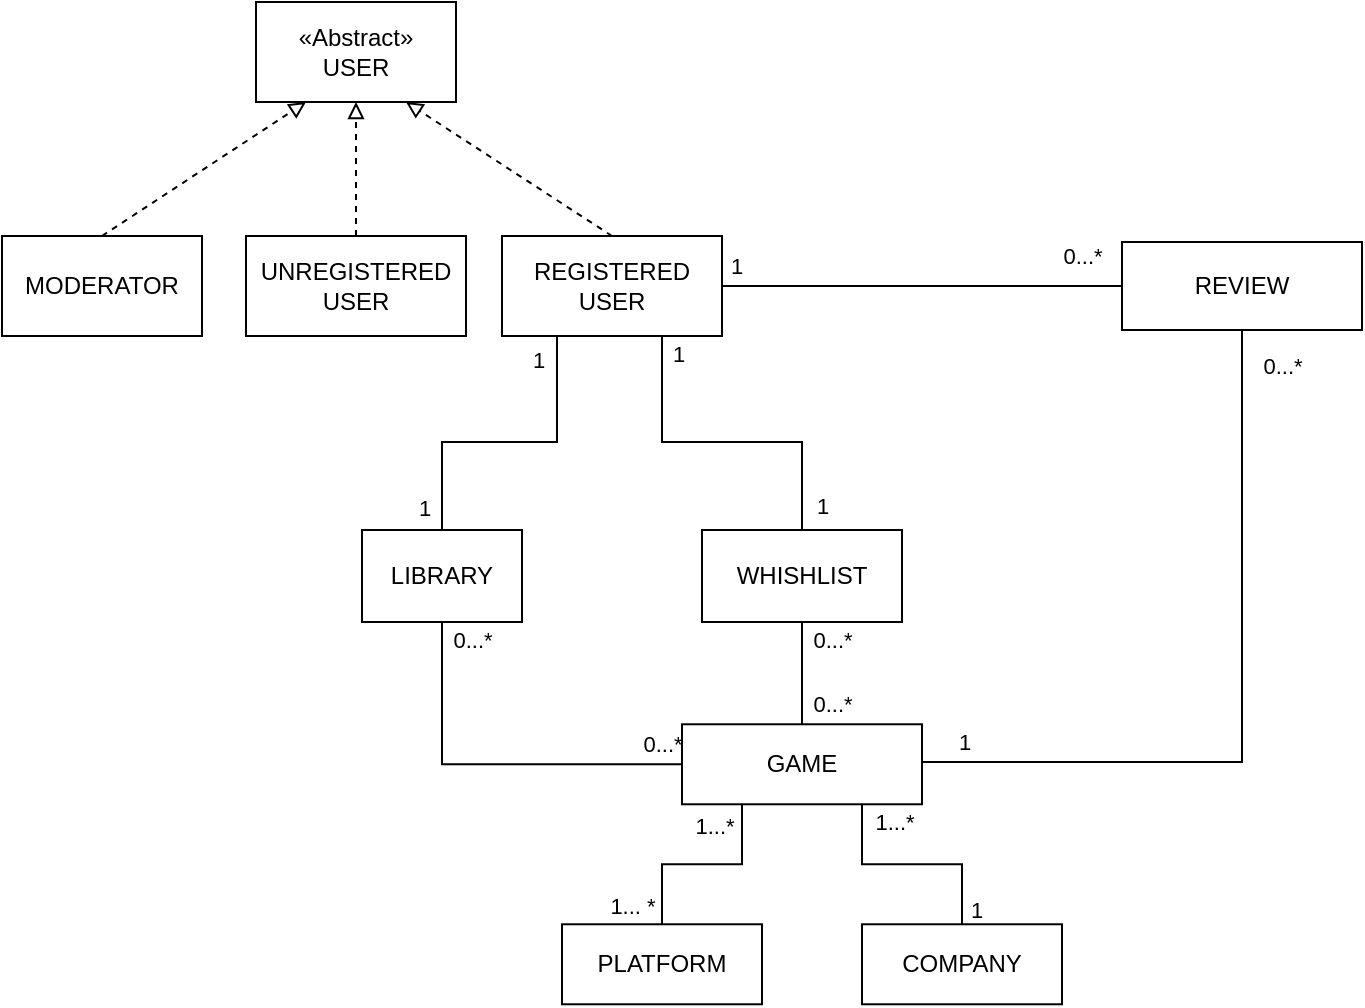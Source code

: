 <mxfile>
    <diagram id="C5RBs43oDa-KdzZeNtuy" name="Page-1">
        <mxGraphModel dx="867" dy="749" grid="1" gridSize="10" guides="1" tooltips="1" connect="1" arrows="1" fold="1" page="1" pageScale="1" pageWidth="827" pageHeight="1169" math="0" shadow="0">
            <root>
                <mxCell id="WIyWlLk6GJQsqaUBKTNV-0"/>
                <mxCell id="WIyWlLk6GJQsqaUBKTNV-1" parent="WIyWlLk6GJQsqaUBKTNV-0"/>
                <mxCell id="_b6vlirzOlypI_W9VNAc-0" value="«Abstract»&lt;br&gt;USER" style="rounded=0;whiteSpace=wrap;html=1;" parent="WIyWlLk6GJQsqaUBKTNV-1" vertex="1">
                    <mxGeometry x="197" y="60" width="100" height="50" as="geometry"/>
                </mxCell>
                <mxCell id="_b6vlirzOlypI_W9VNAc-5" value="" style="endArrow=block;html=1;rounded=0;endFill=0;dashed=1;exitX=0.5;exitY=0;exitDx=0;exitDy=0;entryX=0.25;entryY=1;entryDx=0;entryDy=0;" parent="WIyWlLk6GJQsqaUBKTNV-1" source="_b6vlirzOlypI_W9VNAc-6" target="_b6vlirzOlypI_W9VNAc-0" edge="1">
                    <mxGeometry width="50" height="50" relative="1" as="geometry">
                        <mxPoint x="225" y="160" as="sourcePoint"/>
                        <mxPoint x="224.8" y="110" as="targetPoint"/>
                    </mxGeometry>
                </mxCell>
                <mxCell id="_b6vlirzOlypI_W9VNAc-6" value="MODERATOR" style="rounded=0;whiteSpace=wrap;html=1;" parent="WIyWlLk6GJQsqaUBKTNV-1" vertex="1">
                    <mxGeometry x="70" y="177" width="100" height="50" as="geometry"/>
                </mxCell>
                <mxCell id="_b6vlirzOlypI_W9VNAc-7" value="" style="endArrow=block;html=1;rounded=0;endFill=0;dashed=1;exitX=0.5;exitY=0;exitDx=0;exitDy=0;entryX=0.5;entryY=1;entryDx=0;entryDy=0;" parent="WIyWlLk6GJQsqaUBKTNV-1" source="_b6vlirzOlypI_W9VNAc-8" target="_b6vlirzOlypI_W9VNAc-0" edge="1">
                    <mxGeometry width="50" height="50" relative="1" as="geometry">
                        <mxPoint x="345" y="170" as="sourcePoint"/>
                        <mxPoint x="344.8" y="120" as="targetPoint"/>
                    </mxGeometry>
                </mxCell>
                <mxCell id="_b6vlirzOlypI_W9VNAc-8" value="UNREGISTERED&lt;br&gt;USER" style="rounded=0;whiteSpace=wrap;html=1;" parent="WIyWlLk6GJQsqaUBKTNV-1" vertex="1">
                    <mxGeometry x="192" y="177" width="110" height="50" as="geometry"/>
                </mxCell>
                <mxCell id="_b6vlirzOlypI_W9VNAc-9" value="" style="endArrow=block;html=1;rounded=0;endFill=0;dashed=1;exitX=0.5;exitY=0;exitDx=0;exitDy=0;entryX=0.75;entryY=1;entryDx=0;entryDy=0;" parent="WIyWlLk6GJQsqaUBKTNV-1" source="_b6vlirzOlypI_W9VNAc-10" target="_b6vlirzOlypI_W9VNAc-0" edge="1">
                    <mxGeometry width="50" height="50" relative="1" as="geometry">
                        <mxPoint x="485" y="160" as="sourcePoint"/>
                        <mxPoint x="260" y="130" as="targetPoint"/>
                    </mxGeometry>
                </mxCell>
                <mxCell id="_b6vlirzOlypI_W9VNAc-22" style="edgeStyle=orthogonalEdgeStyle;rounded=0;orthogonalLoop=1;jettySize=auto;html=1;exitX=0.25;exitY=1;exitDx=0;exitDy=0;entryX=0.5;entryY=0;entryDx=0;entryDy=0;endArrow=none;endFill=0;" parent="WIyWlLk6GJQsqaUBKTNV-1" source="_b6vlirzOlypI_W9VNAc-10" target="_b6vlirzOlypI_W9VNAc-12" edge="1">
                    <mxGeometry relative="1" as="geometry">
                        <Array as="points">
                            <mxPoint x="348" y="280"/>
                            <mxPoint x="290" y="280"/>
                        </Array>
                    </mxGeometry>
                </mxCell>
                <mxCell id="_b6vlirzOlypI_W9VNAc-40" value="1" style="edgeLabel;html=1;align=center;verticalAlign=middle;resizable=0;points=[];" parent="_b6vlirzOlypI_W9VNAc-22" vertex="1" connectable="0">
                    <mxGeometry x="-0.827" y="-4" relative="1" as="geometry">
                        <mxPoint x="-6" y="-2" as="offset"/>
                    </mxGeometry>
                </mxCell>
                <mxCell id="_b6vlirzOlypI_W9VNAc-41" value="1" style="edgeLabel;html=1;align=center;verticalAlign=middle;resizable=0;points=[];" parent="_b6vlirzOlypI_W9VNAc-22" vertex="1" connectable="0">
                    <mxGeometry x="0.849" y="4" relative="1" as="geometry">
                        <mxPoint x="-13" as="offset"/>
                    </mxGeometry>
                </mxCell>
                <mxCell id="_b6vlirzOlypI_W9VNAc-25" style="edgeStyle=orthogonalEdgeStyle;rounded=0;orthogonalLoop=1;jettySize=auto;html=1;exitX=1;exitY=0.5;exitDx=0;exitDy=0;entryX=0;entryY=0.5;entryDx=0;entryDy=0;endArrow=none;endFill=0;" parent="WIyWlLk6GJQsqaUBKTNV-1" source="_b6vlirzOlypI_W9VNAc-10" target="_b6vlirzOlypI_W9VNAc-13" edge="1">
                    <mxGeometry relative="1" as="geometry">
                        <Array as="points">
                            <mxPoint x="620" y="202"/>
                        </Array>
                    </mxGeometry>
                </mxCell>
                <mxCell id="_b6vlirzOlypI_W9VNAc-29" value="1" style="edgeLabel;html=1;align=center;verticalAlign=middle;resizable=0;points=[];" parent="_b6vlirzOlypI_W9VNAc-25" vertex="1" connectable="0">
                    <mxGeometry x="-0.951" y="1" relative="1" as="geometry">
                        <mxPoint x="2" y="-9" as="offset"/>
                    </mxGeometry>
                </mxCell>
                <mxCell id="_b6vlirzOlypI_W9VNAc-30" value="0...*" style="edgeLabel;html=1;align=center;verticalAlign=middle;resizable=0;points=[];" parent="_b6vlirzOlypI_W9VNAc-25" vertex="1" connectable="0">
                    <mxGeometry x="0.93" relative="1" as="geometry">
                        <mxPoint x="-13" y="-15" as="offset"/>
                    </mxGeometry>
                </mxCell>
                <mxCell id="_b6vlirzOlypI_W9VNAc-10" value="REGISTERED&lt;br&gt;USER" style="rounded=0;whiteSpace=wrap;html=1;" parent="WIyWlLk6GJQsqaUBKTNV-1" vertex="1">
                    <mxGeometry x="320" y="177" width="110" height="50" as="geometry"/>
                </mxCell>
                <mxCell id="_b6vlirzOlypI_W9VNAc-24" style="edgeStyle=orthogonalEdgeStyle;rounded=0;orthogonalLoop=1;jettySize=auto;html=1;exitX=0;exitY=0.5;exitDx=0;exitDy=0;entryX=0.5;entryY=1;entryDx=0;entryDy=0;endArrow=none;endFill=0;" parent="WIyWlLk6GJQsqaUBKTNV-1" source="_b6vlirzOlypI_W9VNAc-11" target="_b6vlirzOlypI_W9VNAc-12" edge="1">
                    <mxGeometry relative="1" as="geometry"/>
                </mxCell>
                <mxCell id="_b6vlirzOlypI_W9VNAc-44" value="0...*" style="edgeLabel;html=1;align=center;verticalAlign=middle;resizable=0;points=[];" parent="_b6vlirzOlypI_W9VNAc-24" vertex="1" connectable="0">
                    <mxGeometry x="-0.905" y="1" relative="1" as="geometry">
                        <mxPoint x="-1" y="-11" as="offset"/>
                    </mxGeometry>
                </mxCell>
                <mxCell id="_b6vlirzOlypI_W9VNAc-45" value="0...*" style="edgeLabel;html=1;align=center;verticalAlign=middle;resizable=0;points=[];" parent="_b6vlirzOlypI_W9VNAc-24" vertex="1" connectable="0">
                    <mxGeometry x="0.951" y="1" relative="1" as="geometry">
                        <mxPoint x="16" y="4" as="offset"/>
                    </mxGeometry>
                </mxCell>
                <mxCell id="_b6vlirzOlypI_W9VNAc-11" value="GAME" style="rounded=0;whiteSpace=wrap;html=1;" parent="WIyWlLk6GJQsqaUBKTNV-1" vertex="1">
                    <mxGeometry x="410" y="421.14" width="120" height="40" as="geometry"/>
                </mxCell>
                <mxCell id="_b6vlirzOlypI_W9VNAc-12" value="LIBRARY" style="rounded=0;whiteSpace=wrap;html=1;" parent="WIyWlLk6GJQsqaUBKTNV-1" vertex="1">
                    <mxGeometry x="250" y="324" width="80" height="46" as="geometry"/>
                </mxCell>
                <mxCell id="_b6vlirzOlypI_W9VNAc-13" value="REVIEW" style="rounded=0;whiteSpace=wrap;html=1;" parent="WIyWlLk6GJQsqaUBKTNV-1" vertex="1">
                    <mxGeometry x="630" y="180" width="120" height="44" as="geometry"/>
                </mxCell>
                <mxCell id="_b6vlirzOlypI_W9VNAc-23" style="edgeStyle=orthogonalEdgeStyle;rounded=0;orthogonalLoop=1;jettySize=auto;html=1;exitX=0.5;exitY=0;exitDx=0;exitDy=0;endArrow=none;endFill=0;entryX=0.75;entryY=1;entryDx=0;entryDy=0;" parent="WIyWlLk6GJQsqaUBKTNV-1" source="_b6vlirzOlypI_W9VNAc-15" target="_b6vlirzOlypI_W9VNAc-10" edge="1">
                    <mxGeometry relative="1" as="geometry">
                        <Array as="points">
                            <mxPoint x="470" y="280"/>
                            <mxPoint x="400" y="280"/>
                            <mxPoint x="400" y="227"/>
                        </Array>
                        <mxPoint x="370" y="270" as="targetPoint"/>
                    </mxGeometry>
                </mxCell>
                <mxCell id="_b6vlirzOlypI_W9VNAc-42" value="1" style="edgeLabel;html=1;align=center;verticalAlign=middle;resizable=0;points=[];" parent="_b6vlirzOlypI_W9VNAc-23" vertex="1" connectable="0">
                    <mxGeometry x="0.835" y="-5" relative="1" as="geometry">
                        <mxPoint x="3" y="-3" as="offset"/>
                    </mxGeometry>
                </mxCell>
                <mxCell id="_b6vlirzOlypI_W9VNAc-43" value="1" style="edgeLabel;html=1;align=center;verticalAlign=middle;resizable=0;points=[];" parent="_b6vlirzOlypI_W9VNAc-23" vertex="1" connectable="0">
                    <mxGeometry x="-0.853" y="-4" relative="1" as="geometry">
                        <mxPoint x="6" as="offset"/>
                    </mxGeometry>
                </mxCell>
                <mxCell id="_b6vlirzOlypI_W9VNAc-26" style="edgeStyle=orthogonalEdgeStyle;rounded=0;orthogonalLoop=1;jettySize=auto;html=1;exitX=0.5;exitY=1;exitDx=0;exitDy=0;endArrow=none;endFill=0;entryX=0.5;entryY=0;entryDx=0;entryDy=0;" parent="WIyWlLk6GJQsqaUBKTNV-1" source="_b6vlirzOlypI_W9VNAc-15" target="_b6vlirzOlypI_W9VNAc-11" edge="1">
                    <mxGeometry relative="1" as="geometry">
                        <mxPoint x="450" y="430" as="targetPoint"/>
                        <Array as="points">
                            <mxPoint x="470" y="390"/>
                            <mxPoint x="470" y="390"/>
                        </Array>
                    </mxGeometry>
                </mxCell>
                <mxCell id="_b6vlirzOlypI_W9VNAc-46" value="0...*" style="edgeLabel;html=1;align=center;verticalAlign=middle;resizable=0;points=[];" parent="_b6vlirzOlypI_W9VNAc-26" vertex="1" connectable="0">
                    <mxGeometry x="-0.625" y="4" relative="1" as="geometry">
                        <mxPoint x="11" y="-1" as="offset"/>
                    </mxGeometry>
                </mxCell>
                <mxCell id="_b6vlirzOlypI_W9VNAc-49" value="0...*" style="edgeLabel;html=1;align=center;verticalAlign=middle;resizable=0;points=[];" parent="_b6vlirzOlypI_W9VNAc-26" vertex="1" connectable="0">
                    <mxGeometry x="0.862" relative="1" as="geometry">
                        <mxPoint x="15" y="-7" as="offset"/>
                    </mxGeometry>
                </mxCell>
                <mxCell id="_b6vlirzOlypI_W9VNAc-15" value="WHISHLIST" style="rounded=0;whiteSpace=wrap;html=1;" parent="WIyWlLk6GJQsqaUBKTNV-1" vertex="1">
                    <mxGeometry x="420" y="324" width="100" height="46" as="geometry"/>
                </mxCell>
                <mxCell id="_b6vlirzOlypI_W9VNAc-16" value="PLATFORM" style="rounded=0;whiteSpace=wrap;html=1;" parent="WIyWlLk6GJQsqaUBKTNV-1" vertex="1">
                    <mxGeometry x="350" y="521.14" width="100" height="40" as="geometry"/>
                </mxCell>
                <mxCell id="_b6vlirzOlypI_W9VNAc-21" style="edgeStyle=orthogonalEdgeStyle;rounded=0;orthogonalLoop=1;jettySize=auto;html=1;entryX=0.75;entryY=1;entryDx=0;entryDy=0;endArrow=none;endFill=0;exitX=0.5;exitY=0;exitDx=0;exitDy=0;" parent="WIyWlLk6GJQsqaUBKTNV-1" source="_b6vlirzOlypI_W9VNAc-17" target="_b6vlirzOlypI_W9VNAc-11" edge="1">
                    <mxGeometry relative="1" as="geometry">
                        <Array as="points">
                            <mxPoint x="550" y="491.14"/>
                            <mxPoint x="500" y="491.14"/>
                        </Array>
                    </mxGeometry>
                </mxCell>
                <mxCell id="_b6vlirzOlypI_W9VNAc-38" value="1...*" style="edgeLabel;html=1;align=center;verticalAlign=middle;resizable=0;points=[];" parent="_b6vlirzOlypI_W9VNAc-21" vertex="1" connectable="0">
                    <mxGeometry x="0.851" relative="1" as="geometry">
                        <mxPoint x="16" y="1" as="offset"/>
                    </mxGeometry>
                </mxCell>
                <mxCell id="_b6vlirzOlypI_W9VNAc-39" value="1" style="edgeLabel;html=1;align=center;verticalAlign=middle;resizable=0;points=[];" parent="_b6vlirzOlypI_W9VNAc-21" vertex="1" connectable="0">
                    <mxGeometry x="-0.825" relative="1" as="geometry">
                        <mxPoint x="7" y="2" as="offset"/>
                    </mxGeometry>
                </mxCell>
                <mxCell id="_b6vlirzOlypI_W9VNAc-17" value="COMPANY" style="rounded=0;whiteSpace=wrap;html=1;" parent="WIyWlLk6GJQsqaUBKTNV-1" vertex="1">
                    <mxGeometry x="500" y="521.14" width="100" height="40" as="geometry"/>
                </mxCell>
                <mxCell id="_b6vlirzOlypI_W9VNAc-20" value="" style="endArrow=none;html=1;rounded=0;exitX=0.5;exitY=0;exitDx=0;exitDy=0;entryX=0.25;entryY=1;entryDx=0;entryDy=0;" parent="WIyWlLk6GJQsqaUBKTNV-1" source="_b6vlirzOlypI_W9VNAc-16" target="_b6vlirzOlypI_W9VNAc-11" edge="1">
                    <mxGeometry width="50" height="50" relative="1" as="geometry">
                        <mxPoint x="370.56" y="559.08" as="sourcePoint"/>
                        <mxPoint x="451.64" y="471.14" as="targetPoint"/>
                        <Array as="points">
                            <mxPoint x="400" y="491.14"/>
                            <mxPoint x="440" y="491.14"/>
                            <mxPoint x="440" y="481.14"/>
                        </Array>
                    </mxGeometry>
                </mxCell>
                <mxCell id="_b6vlirzOlypI_W9VNAc-35" value="1...*" style="edgeLabel;html=1;align=center;verticalAlign=middle;resizable=0;points=[];" parent="_b6vlirzOlypI_W9VNAc-20" vertex="1" connectable="0">
                    <mxGeometry x="0.843" y="2" relative="1" as="geometry">
                        <mxPoint x="-12" y="3" as="offset"/>
                    </mxGeometry>
                </mxCell>
                <mxCell id="_b6vlirzOlypI_W9VNAc-36" value="1... *" style="edgeLabel;html=1;align=center;verticalAlign=middle;resizable=0;points=[];" parent="_b6vlirzOlypI_W9VNAc-20" vertex="1" connectable="0">
                    <mxGeometry x="-0.861" y="-2" relative="1" as="geometry">
                        <mxPoint x="-17" y="-2" as="offset"/>
                    </mxGeometry>
                </mxCell>
                <mxCell id="_b6vlirzOlypI_W9VNAc-27" style="edgeStyle=orthogonalEdgeStyle;rounded=0;orthogonalLoop=1;jettySize=auto;html=1;exitX=1;exitY=0.5;exitDx=0;exitDy=0;entryX=0.5;entryY=1;entryDx=0;entryDy=0;endArrow=none;endFill=0;" parent="WIyWlLk6GJQsqaUBKTNV-1" source="_b6vlirzOlypI_W9VNAc-11" target="_b6vlirzOlypI_W9VNAc-13" edge="1">
                    <mxGeometry relative="1" as="geometry">
                        <Array as="points">
                            <mxPoint x="530" y="440"/>
                            <mxPoint x="690" y="440"/>
                        </Array>
                    </mxGeometry>
                </mxCell>
                <mxCell id="_b6vlirzOlypI_W9VNAc-32" value="0...*" style="edgeLabel;html=1;align=center;verticalAlign=middle;resizable=0;points=[];" parent="_b6vlirzOlypI_W9VNAc-27" vertex="1" connectable="0">
                    <mxGeometry x="0.949" y="1" relative="1" as="geometry">
                        <mxPoint x="21" y="8" as="offset"/>
                    </mxGeometry>
                </mxCell>
                <mxCell id="_b6vlirzOlypI_W9VNAc-33" value="1" style="edgeLabel;html=1;align=center;verticalAlign=middle;resizable=0;points=[];" parent="_b6vlirzOlypI_W9VNAc-27" vertex="1" connectable="0">
                    <mxGeometry x="-0.844" y="1" relative="1" as="geometry">
                        <mxPoint x="-8" y="-9" as="offset"/>
                    </mxGeometry>
                </mxCell>
            </root>
        </mxGraphModel>
    </diagram>
</mxfile>